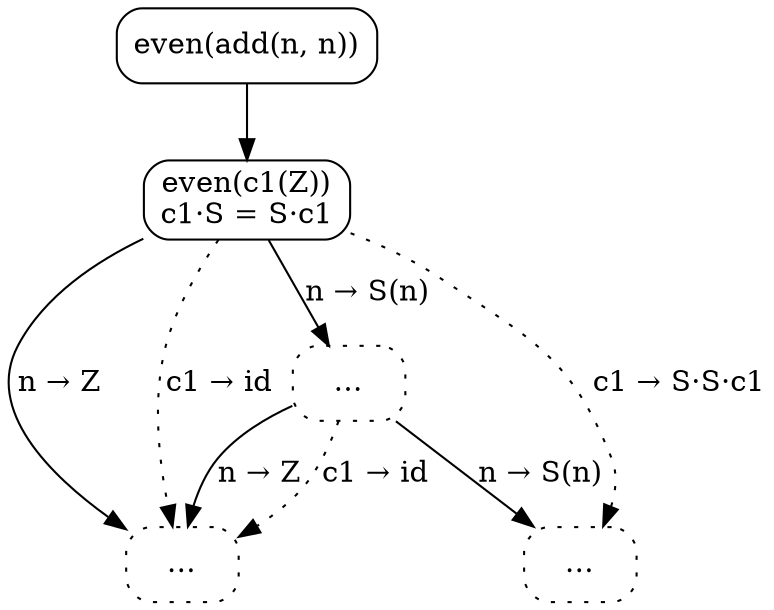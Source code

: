 digraph {
  node [shape=box, style=rounded];

  C0 [label="even(add(n, n))"];
  G1 [label="even(c1(Z))\nc1·S = S·c1"];
  C0 -> G1;

  C1 [label="…", style="dotted,rounded"];
  G1 -> C1 [label="n → Z"];
  G1 -> C1 [label="c1 → id", style=dotted];

  G2 [label="…", style="dotted,rounded"];
  G1 -> G2 [label="n → S(n)"];
  G2 -> C1 [label="n → Z"];
  G2 -> C1 [label="c1 → id", style=dotted];
  C2 [label="…", style="dotted,rounded"];
  G2 -> C2 [label="n → S(n)"];
  G1 -> C2 [label="c1 → S·S·c1", style=dotted];
}

